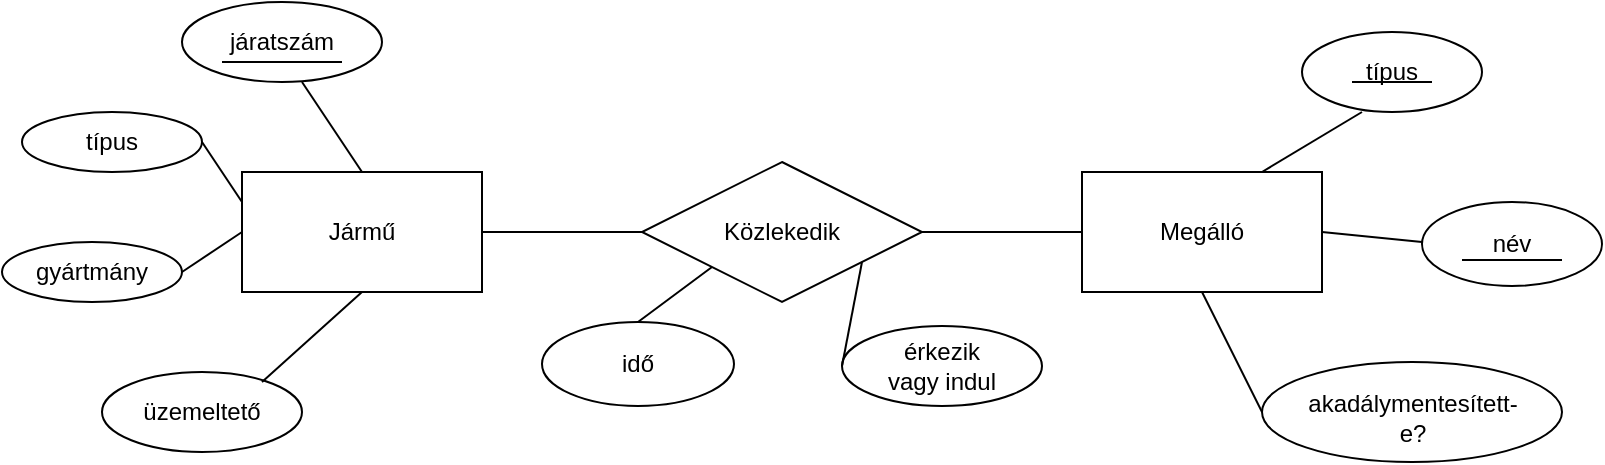 <mxfile version="23.1.4" type="device">
  <diagram name="1 oldal" id="k7qnhddqRf9nzqc2Ejq8">
    <mxGraphModel dx="1434" dy="782" grid="1" gridSize="10" guides="1" tooltips="1" connect="1" arrows="1" fold="1" page="1" pageScale="1" pageWidth="827" pageHeight="1169" math="0" shadow="0">
      <root>
        <mxCell id="0" />
        <mxCell id="1" parent="0" />
        <mxCell id="_uJxmvS0vkBwXmg9_zSi-1" value="" style="rhombus;whiteSpace=wrap;html=1;" vertex="1" parent="1">
          <mxGeometry x="330" y="480" width="140" height="70" as="geometry" />
        </mxCell>
        <mxCell id="_uJxmvS0vkBwXmg9_zSi-2" value="&lt;div&gt;Közlekedik&lt;br&gt;&lt;/div&gt;" style="text;html=1;align=center;verticalAlign=middle;whiteSpace=wrap;rounded=0;" vertex="1" parent="1">
          <mxGeometry x="370" y="500" width="60" height="30" as="geometry" />
        </mxCell>
        <mxCell id="_uJxmvS0vkBwXmg9_zSi-3" value="" style="rounded=0;whiteSpace=wrap;html=1;" vertex="1" parent="1">
          <mxGeometry x="130" y="485" width="120" height="60" as="geometry" />
        </mxCell>
        <mxCell id="_uJxmvS0vkBwXmg9_zSi-4" value="" style="rounded=0;whiteSpace=wrap;html=1;" vertex="1" parent="1">
          <mxGeometry x="550" y="485" width="120" height="60" as="geometry" />
        </mxCell>
        <mxCell id="_uJxmvS0vkBwXmg9_zSi-5" value="Jármű" style="text;html=1;align=center;verticalAlign=middle;whiteSpace=wrap;rounded=0;" vertex="1" parent="1">
          <mxGeometry x="160" y="500" width="60" height="30" as="geometry" />
        </mxCell>
        <mxCell id="_uJxmvS0vkBwXmg9_zSi-6" value="Megálló" style="text;html=1;align=center;verticalAlign=middle;whiteSpace=wrap;rounded=0;" vertex="1" parent="1">
          <mxGeometry x="580" y="500" width="60" height="30" as="geometry" />
        </mxCell>
        <mxCell id="_uJxmvS0vkBwXmg9_zSi-7" value="" style="endArrow=none;html=1;rounded=0;entryX=0;entryY=0.5;entryDx=0;entryDy=0;exitX=1;exitY=0.5;exitDx=0;exitDy=0;" edge="1" parent="1" source="_uJxmvS0vkBwXmg9_zSi-3" target="_uJxmvS0vkBwXmg9_zSi-1">
          <mxGeometry width="50" height="50" relative="1" as="geometry">
            <mxPoint x="250" y="520" as="sourcePoint" />
            <mxPoint x="300" y="470" as="targetPoint" />
          </mxGeometry>
        </mxCell>
        <mxCell id="_uJxmvS0vkBwXmg9_zSi-8" value="" style="endArrow=none;html=1;rounded=0;entryX=0;entryY=0.5;entryDx=0;entryDy=0;exitX=1;exitY=0.5;exitDx=0;exitDy=0;" edge="1" parent="1" source="_uJxmvS0vkBwXmg9_zSi-1" target="_uJxmvS0vkBwXmg9_zSi-4">
          <mxGeometry width="50" height="50" relative="1" as="geometry">
            <mxPoint x="470" y="510" as="sourcePoint" />
            <mxPoint x="520" y="460" as="targetPoint" />
          </mxGeometry>
        </mxCell>
        <mxCell id="_uJxmvS0vkBwXmg9_zSi-10" value="" style="ellipse;whiteSpace=wrap;html=1;" vertex="1" parent="1">
          <mxGeometry x="100" y="400" width="100" height="40" as="geometry" />
        </mxCell>
        <mxCell id="_uJxmvS0vkBwXmg9_zSi-11" value="járatszám" style="text;html=1;align=center;verticalAlign=middle;whiteSpace=wrap;rounded=0;" vertex="1" parent="1">
          <mxGeometry x="120" y="405" width="60" height="30" as="geometry" />
        </mxCell>
        <mxCell id="_uJxmvS0vkBwXmg9_zSi-12" value="típus" style="ellipse;whiteSpace=wrap;html=1;" vertex="1" parent="1">
          <mxGeometry x="20" y="455" width="90" height="30" as="geometry" />
        </mxCell>
        <mxCell id="_uJxmvS0vkBwXmg9_zSi-13" value="gyártmány" style="ellipse;whiteSpace=wrap;html=1;" vertex="1" parent="1">
          <mxGeometry x="10" y="520" width="90" height="30" as="geometry" />
        </mxCell>
        <mxCell id="_uJxmvS0vkBwXmg9_zSi-14" value="" style="ellipse;whiteSpace=wrap;html=1;" vertex="1" parent="1">
          <mxGeometry x="60" y="585" width="100" height="40" as="geometry" />
        </mxCell>
        <mxCell id="_uJxmvS0vkBwXmg9_zSi-15" value="üzemeltető" style="text;html=1;align=center;verticalAlign=middle;whiteSpace=wrap;rounded=0;" vertex="1" parent="1">
          <mxGeometry x="80" y="590" width="60" height="30" as="geometry" />
        </mxCell>
        <mxCell id="_uJxmvS0vkBwXmg9_zSi-16" value="" style="endArrow=none;html=1;rounded=0;entryX=0;entryY=0.25;entryDx=0;entryDy=0;" edge="1" parent="1" target="_uJxmvS0vkBwXmg9_zSi-3">
          <mxGeometry width="50" height="50" relative="1" as="geometry">
            <mxPoint x="110" y="470" as="sourcePoint" />
            <mxPoint x="160" y="420" as="targetPoint" />
          </mxGeometry>
        </mxCell>
        <mxCell id="_uJxmvS0vkBwXmg9_zSi-17" value="" style="endArrow=none;html=1;rounded=0;entryX=0;entryY=0.5;entryDx=0;entryDy=0;" edge="1" parent="1" target="_uJxmvS0vkBwXmg9_zSi-3">
          <mxGeometry width="50" height="50" relative="1" as="geometry">
            <mxPoint x="100" y="535" as="sourcePoint" />
            <mxPoint x="150" y="485" as="targetPoint" />
          </mxGeometry>
        </mxCell>
        <mxCell id="_uJxmvS0vkBwXmg9_zSi-18" value="" style="endArrow=none;html=1;rounded=0;entryX=0.5;entryY=1;entryDx=0;entryDy=0;" edge="1" parent="1" target="_uJxmvS0vkBwXmg9_zSi-3">
          <mxGeometry width="50" height="50" relative="1" as="geometry">
            <mxPoint x="140" y="590" as="sourcePoint" />
            <mxPoint x="190" y="540" as="targetPoint" />
          </mxGeometry>
        </mxCell>
        <mxCell id="_uJxmvS0vkBwXmg9_zSi-19" value="" style="endArrow=none;html=1;rounded=0;exitX=0.5;exitY=0;exitDx=0;exitDy=0;" edge="1" parent="1" source="_uJxmvS0vkBwXmg9_zSi-3">
          <mxGeometry width="50" height="50" relative="1" as="geometry">
            <mxPoint x="110" y="490" as="sourcePoint" />
            <mxPoint x="160" y="440" as="targetPoint" />
          </mxGeometry>
        </mxCell>
        <mxCell id="_uJxmvS0vkBwXmg9_zSi-20" value="" style="endArrow=none;html=1;rounded=0;" edge="1" parent="1">
          <mxGeometry width="50" height="50" relative="1" as="geometry">
            <mxPoint x="120" y="430" as="sourcePoint" />
            <mxPoint x="180" y="430" as="targetPoint" />
          </mxGeometry>
        </mxCell>
        <mxCell id="_uJxmvS0vkBwXmg9_zSi-21" value="" style="ellipse;whiteSpace=wrap;html=1;" vertex="1" parent="1">
          <mxGeometry x="660" y="415" width="90" height="40" as="geometry" />
        </mxCell>
        <mxCell id="_uJxmvS0vkBwXmg9_zSi-22" value="" style="ellipse;whiteSpace=wrap;html=1;" vertex="1" parent="1">
          <mxGeometry x="720" y="500" width="90" height="42" as="geometry" />
        </mxCell>
        <mxCell id="_uJxmvS0vkBwXmg9_zSi-23" value="" style="ellipse;whiteSpace=wrap;html=1;" vertex="1" parent="1">
          <mxGeometry x="640" y="580" width="150" height="50" as="geometry" />
        </mxCell>
        <mxCell id="_uJxmvS0vkBwXmg9_zSi-24" value="típus" style="text;html=1;align=center;verticalAlign=middle;whiteSpace=wrap;rounded=0;" vertex="1" parent="1">
          <mxGeometry x="675" y="420" width="60" height="30" as="geometry" />
        </mxCell>
        <mxCell id="_uJxmvS0vkBwXmg9_zSi-25" value="név" style="text;html=1;align=center;verticalAlign=middle;whiteSpace=wrap;rounded=0;" vertex="1" parent="1">
          <mxGeometry x="735" y="506" width="60" height="30" as="geometry" />
        </mxCell>
        <mxCell id="_uJxmvS0vkBwXmg9_zSi-26" value="akadálymentesített-e?" style="text;html=1;align=center;verticalAlign=middle;whiteSpace=wrap;rounded=0;" vertex="1" parent="1">
          <mxGeometry x="677.5" y="590" width="75" height="35" as="geometry" />
        </mxCell>
        <mxCell id="_uJxmvS0vkBwXmg9_zSi-27" value="" style="endArrow=none;html=1;rounded=0;exitX=0;exitY=0.5;exitDx=0;exitDy=0;entryX=0.5;entryY=1;entryDx=0;entryDy=0;" edge="1" parent="1" source="_uJxmvS0vkBwXmg9_zSi-23" target="_uJxmvS0vkBwXmg9_zSi-4">
          <mxGeometry width="50" height="50" relative="1" as="geometry">
            <mxPoint x="550" y="620" as="sourcePoint" />
            <mxPoint x="610" y="550" as="targetPoint" />
          </mxGeometry>
        </mxCell>
        <mxCell id="_uJxmvS0vkBwXmg9_zSi-29" value="" style="endArrow=none;html=1;rounded=0;" edge="1" parent="1">
          <mxGeometry width="50" height="50" relative="1" as="geometry">
            <mxPoint x="685" y="440" as="sourcePoint" />
            <mxPoint x="725" y="440" as="targetPoint" />
          </mxGeometry>
        </mxCell>
        <mxCell id="_uJxmvS0vkBwXmg9_zSi-30" value="" style="endArrow=none;html=1;rounded=0;exitX=0.75;exitY=0;exitDx=0;exitDy=0;" edge="1" parent="1" source="_uJxmvS0vkBwXmg9_zSi-4">
          <mxGeometry width="50" height="50" relative="1" as="geometry">
            <mxPoint x="670" y="480" as="sourcePoint" />
            <mxPoint x="690" y="455" as="targetPoint" />
          </mxGeometry>
        </mxCell>
        <mxCell id="_uJxmvS0vkBwXmg9_zSi-31" value="" style="endArrow=none;html=1;rounded=0;" edge="1" parent="1">
          <mxGeometry width="50" height="50" relative="1" as="geometry">
            <mxPoint x="740" y="529" as="sourcePoint" />
            <mxPoint x="790" y="529" as="targetPoint" />
          </mxGeometry>
        </mxCell>
        <mxCell id="_uJxmvS0vkBwXmg9_zSi-32" value="" style="endArrow=none;html=1;rounded=0;exitX=1;exitY=0.5;exitDx=0;exitDy=0;" edge="1" parent="1" source="_uJxmvS0vkBwXmg9_zSi-4">
          <mxGeometry width="50" height="50" relative="1" as="geometry">
            <mxPoint x="670" y="570" as="sourcePoint" />
            <mxPoint x="720" y="520" as="targetPoint" />
          </mxGeometry>
        </mxCell>
        <mxCell id="_uJxmvS0vkBwXmg9_zSi-33" value="" style="ellipse;whiteSpace=wrap;html=1;" vertex="1" parent="1">
          <mxGeometry x="280" y="560" width="96" height="42" as="geometry" />
        </mxCell>
        <mxCell id="_uJxmvS0vkBwXmg9_zSi-34" value="" style="ellipse;whiteSpace=wrap;html=1;" vertex="1" parent="1">
          <mxGeometry x="430" y="562" width="100" height="40" as="geometry" />
        </mxCell>
        <mxCell id="_uJxmvS0vkBwXmg9_zSi-35" value="idő" style="text;html=1;align=center;verticalAlign=middle;whiteSpace=wrap;rounded=0;" vertex="1" parent="1">
          <mxGeometry x="298" y="566" width="60" height="30" as="geometry" />
        </mxCell>
        <mxCell id="_uJxmvS0vkBwXmg9_zSi-36" value="érkezik vagy indul" style="text;html=1;align=center;verticalAlign=middle;whiteSpace=wrap;rounded=0;" vertex="1" parent="1">
          <mxGeometry x="450" y="567" width="60" height="30" as="geometry" />
        </mxCell>
        <mxCell id="_uJxmvS0vkBwXmg9_zSi-40" value="" style="endArrow=none;html=1;rounded=0;exitX=0.5;exitY=0;exitDx=0;exitDy=0;entryX=0;entryY=1;entryDx=0;entryDy=0;" edge="1" parent="1" source="_uJxmvS0vkBwXmg9_zSi-33" target="_uJxmvS0vkBwXmg9_zSi-1">
          <mxGeometry width="50" height="50" relative="1" as="geometry">
            <mxPoint x="350" y="570" as="sourcePoint" />
            <mxPoint x="370" y="530" as="targetPoint" />
          </mxGeometry>
        </mxCell>
        <mxCell id="_uJxmvS0vkBwXmg9_zSi-41" value="" style="endArrow=none;html=1;rounded=0;exitX=0;exitY=0.5;exitDx=0;exitDy=0;" edge="1" parent="1" source="_uJxmvS0vkBwXmg9_zSi-34">
          <mxGeometry width="50" height="50" relative="1" as="geometry">
            <mxPoint x="480" y="560" as="sourcePoint" />
            <mxPoint x="440" y="530" as="targetPoint" />
          </mxGeometry>
        </mxCell>
      </root>
    </mxGraphModel>
  </diagram>
</mxfile>
